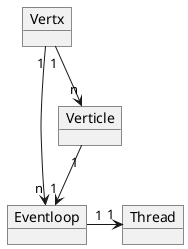 @startuml

object Vertx
object Eventloop
object Thread
object Verticle

Vertx "1"-right->"n" Eventloop
Eventloop "1"->"1" Thread
Vertx "1"-down->"n" Verticle
Verticle "1"-->"1" Eventloop


@enduml